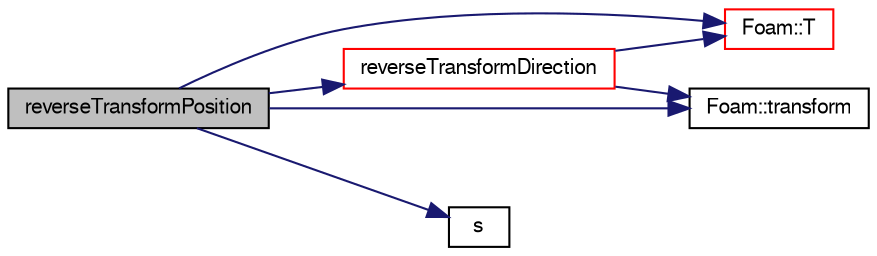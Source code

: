 digraph "reverseTransformPosition"
{
  bgcolor="transparent";
  edge [fontname="FreeSans",fontsize="10",labelfontname="FreeSans",labelfontsize="10"];
  node [fontname="FreeSans",fontsize="10",shape=record];
  rankdir="LR";
  Node1048 [label="reverseTransformPosition",height=0.2,width=0.4,color="black", fillcolor="grey75", style="filled", fontcolor="black"];
  Node1048 -> Node1049 [color="midnightblue",fontsize="10",style="solid",fontname="FreeSans"];
  Node1049 [label="reverseTransformDirection",height=0.2,width=0.4,color="red",URL="$a24946.html#a8eeca93ed553c7f59012a06b8e109a18",tooltip="Transform a patch-based direction from this side to nbr side. "];
  Node1049 -> Node1050 [color="midnightblue",fontsize="10",style="solid",fontname="FreeSans"];
  Node1050 [label="Foam::T",height=0.2,width=0.4,color="red",URL="$a21124.html#ae57fda0abb14bb0944947c463c6e09d4"];
  Node1049 -> Node1055 [color="midnightblue",fontsize="10",style="solid",fontname="FreeSans"];
  Node1055 [label="Foam::transform",height=0.2,width=0.4,color="black",URL="$a21124.html#a919915170941701c1223291531ad010c"];
  Node1048 -> Node1062 [color="midnightblue",fontsize="10",style="solid",fontname="FreeSans"];
  Node1062 [label="s",height=0.2,width=0.4,color="black",URL="$a18905.html#abb9c4233033fad2ad0206cd4adad3b9f"];
  Node1048 -> Node1050 [color="midnightblue",fontsize="10",style="solid",fontname="FreeSans"];
  Node1048 -> Node1055 [color="midnightblue",fontsize="10",style="solid",fontname="FreeSans"];
}
